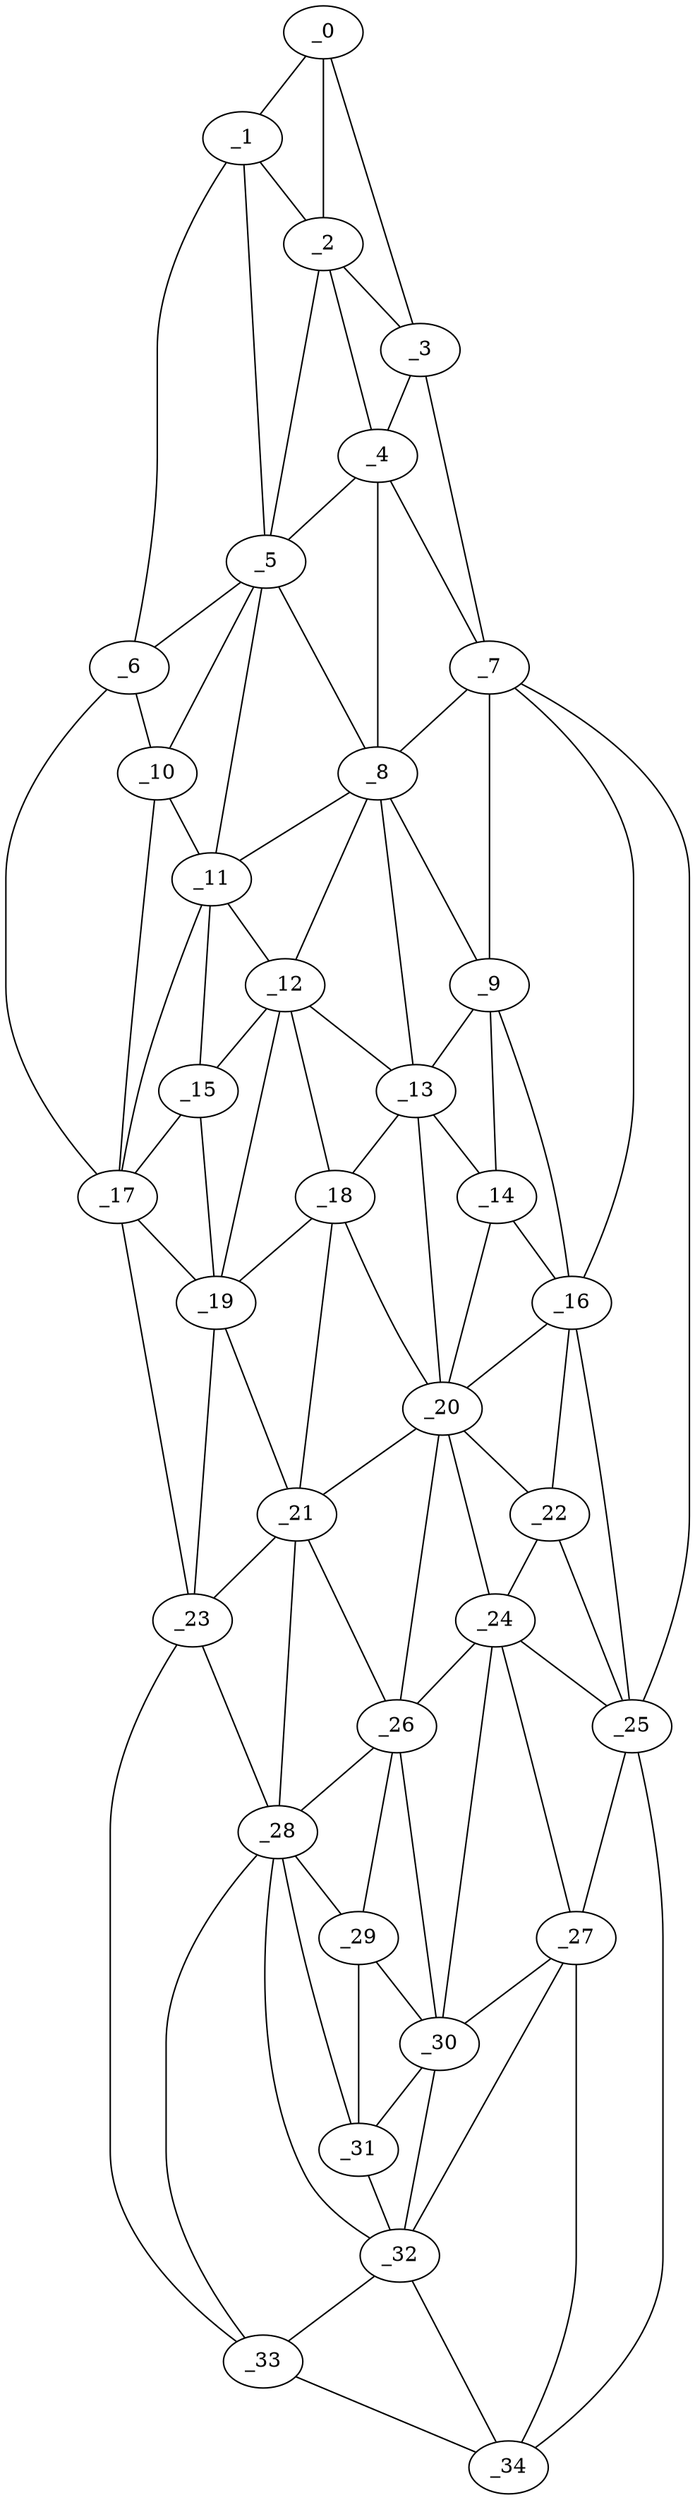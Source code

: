 graph "obj8__225.gxl" {
	_0	 [x=7,
		y=44];
	_1	 [x=15,
		y=38];
	_0 -- _1	 [valence=1];
	_2	 [x=16,
		y=56];
	_0 -- _2	 [valence=2];
	_3	 [x=22,
		y=66];
	_0 -- _3	 [valence=1];
	_1 -- _2	 [valence=1];
	_5	 [x=30,
		y=47];
	_1 -- _5	 [valence=2];
	_6	 [x=31,
		y=33];
	_1 -- _6	 [valence=1];
	_2 -- _3	 [valence=2];
	_4	 [x=28,
		y=58];
	_2 -- _4	 [valence=2];
	_2 -- _5	 [valence=2];
	_3 -- _4	 [valence=2];
	_7	 [x=31,
		y=74];
	_3 -- _7	 [valence=1];
	_4 -- _5	 [valence=2];
	_4 -- _7	 [valence=2];
	_8	 [x=41,
		y=66];
	_4 -- _8	 [valence=1];
	_5 -- _6	 [valence=1];
	_5 -- _8	 [valence=2];
	_10	 [x=44,
		y=36];
	_5 -- _10	 [valence=2];
	_11	 [x=50,
		y=44];
	_5 -- _11	 [valence=2];
	_6 -- _10	 [valence=2];
	_17	 [x=62,
		y=37];
	_6 -- _17	 [valence=1];
	_7 -- _8	 [valence=1];
	_9	 [x=42,
		y=70];
	_7 -- _9	 [valence=1];
	_16	 [x=60,
		y=84];
	_7 -- _16	 [valence=1];
	_25	 [x=83,
		y=93];
	_7 -- _25	 [valence=1];
	_8 -- _9	 [valence=2];
	_8 -- _11	 [valence=2];
	_12	 [x=55,
		y=59];
	_8 -- _12	 [valence=2];
	_13	 [x=55,
		y=70];
	_8 -- _13	 [valence=1];
	_9 -- _13	 [valence=2];
	_14	 [x=56,
		y=75];
	_9 -- _14	 [valence=2];
	_9 -- _16	 [valence=2];
	_10 -- _11	 [valence=2];
	_10 -- _17	 [valence=2];
	_11 -- _12	 [valence=1];
	_15	 [x=58,
		y=49];
	_11 -- _15	 [valence=2];
	_11 -- _17	 [valence=1];
	_12 -- _13	 [valence=1];
	_12 -- _15	 [valence=1];
	_18	 [x=63,
		y=62];
	_12 -- _18	 [valence=2];
	_19	 [x=66,
		y=53];
	_12 -- _19	 [valence=1];
	_13 -- _14	 [valence=2];
	_13 -- _18	 [valence=2];
	_20	 [x=67,
		y=74];
	_13 -- _20	 [valence=2];
	_14 -- _16	 [valence=2];
	_14 -- _20	 [valence=2];
	_15 -- _17	 [valence=1];
	_15 -- _19	 [valence=2];
	_16 -- _20	 [valence=2];
	_22	 [x=71,
		y=85];
	_16 -- _22	 [valence=2];
	_16 -- _25	 [valence=1];
	_17 -- _19	 [valence=1];
	_23	 [x=77,
		y=41];
	_17 -- _23	 [valence=1];
	_18 -- _19	 [valence=2];
	_18 -- _20	 [valence=1];
	_21	 [x=70,
		y=57];
	_18 -- _21	 [valence=2];
	_19 -- _21	 [valence=2];
	_19 -- _23	 [valence=2];
	_20 -- _21	 [valence=1];
	_20 -- _22	 [valence=2];
	_24	 [x=82,
		y=82];
	_20 -- _24	 [valence=2];
	_26	 [x=87,
		y=65];
	_20 -- _26	 [valence=2];
	_21 -- _23	 [valence=1];
	_21 -- _26	 [valence=2];
	_28	 [x=91,
		y=53];
	_21 -- _28	 [valence=2];
	_22 -- _24	 [valence=2];
	_22 -- _25	 [valence=2];
	_23 -- _28	 [valence=1];
	_33	 [x=123,
		y=70];
	_23 -- _33	 [valence=1];
	_24 -- _25	 [valence=1];
	_24 -- _26	 [valence=1];
	_27	 [x=89,
		y=86];
	_24 -- _27	 [valence=2];
	_30	 [x=97,
		y=76];
	_24 -- _30	 [valence=2];
	_25 -- _27	 [valence=2];
	_34	 [x=124,
		y=77];
	_25 -- _34	 [valence=1];
	_26 -- _28	 [valence=1];
	_29	 [x=93,
		y=65];
	_26 -- _29	 [valence=2];
	_26 -- _30	 [valence=2];
	_27 -- _30	 [valence=2];
	_32	 [x=109,
		y=72];
	_27 -- _32	 [valence=2];
	_27 -- _34	 [valence=1];
	_28 -- _29	 [valence=2];
	_31	 [x=103,
		y=70];
	_28 -- _31	 [valence=1];
	_28 -- _32	 [valence=2];
	_28 -- _33	 [valence=2];
	_29 -- _30	 [valence=2];
	_29 -- _31	 [valence=2];
	_30 -- _31	 [valence=1];
	_30 -- _32	 [valence=1];
	_31 -- _32	 [valence=2];
	_32 -- _33	 [valence=1];
	_32 -- _34	 [valence=2];
	_33 -- _34	 [valence=1];
}
